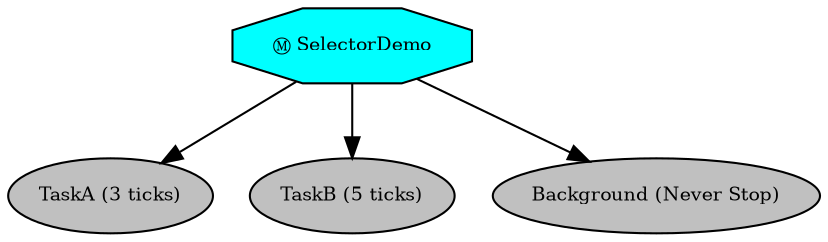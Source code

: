 digraph pastafarianism {
ordering=out;
graph [fontname="times-roman"];
node [fontname="times-roman"];
edge [fontname="times-roman"];
SelectorDemo [label="Ⓜ SelectorDemo", shape=octagon, style=filled, fillcolor=cyan, fontsize=9, fontcolor=black];
"TaskA (3 ticks)" [label="TaskA (3 ticks)", shape=ellipse, style=filled, fillcolor=gray, fontsize=9, fontcolor=black];
SelectorDemo -> "TaskA (3 ticks)";
"TaskB (5 ticks)" [label="TaskB (5 ticks)", shape=ellipse, style=filled, fillcolor=gray, fontsize=9, fontcolor=black];
SelectorDemo -> "TaskB (5 ticks)";
"Background (Never Stop)" [label="Background (Never Stop)", shape=ellipse, style=filled, fillcolor=gray, fontsize=9, fontcolor=black];
SelectorDemo -> "Background (Never Stop)";
}
